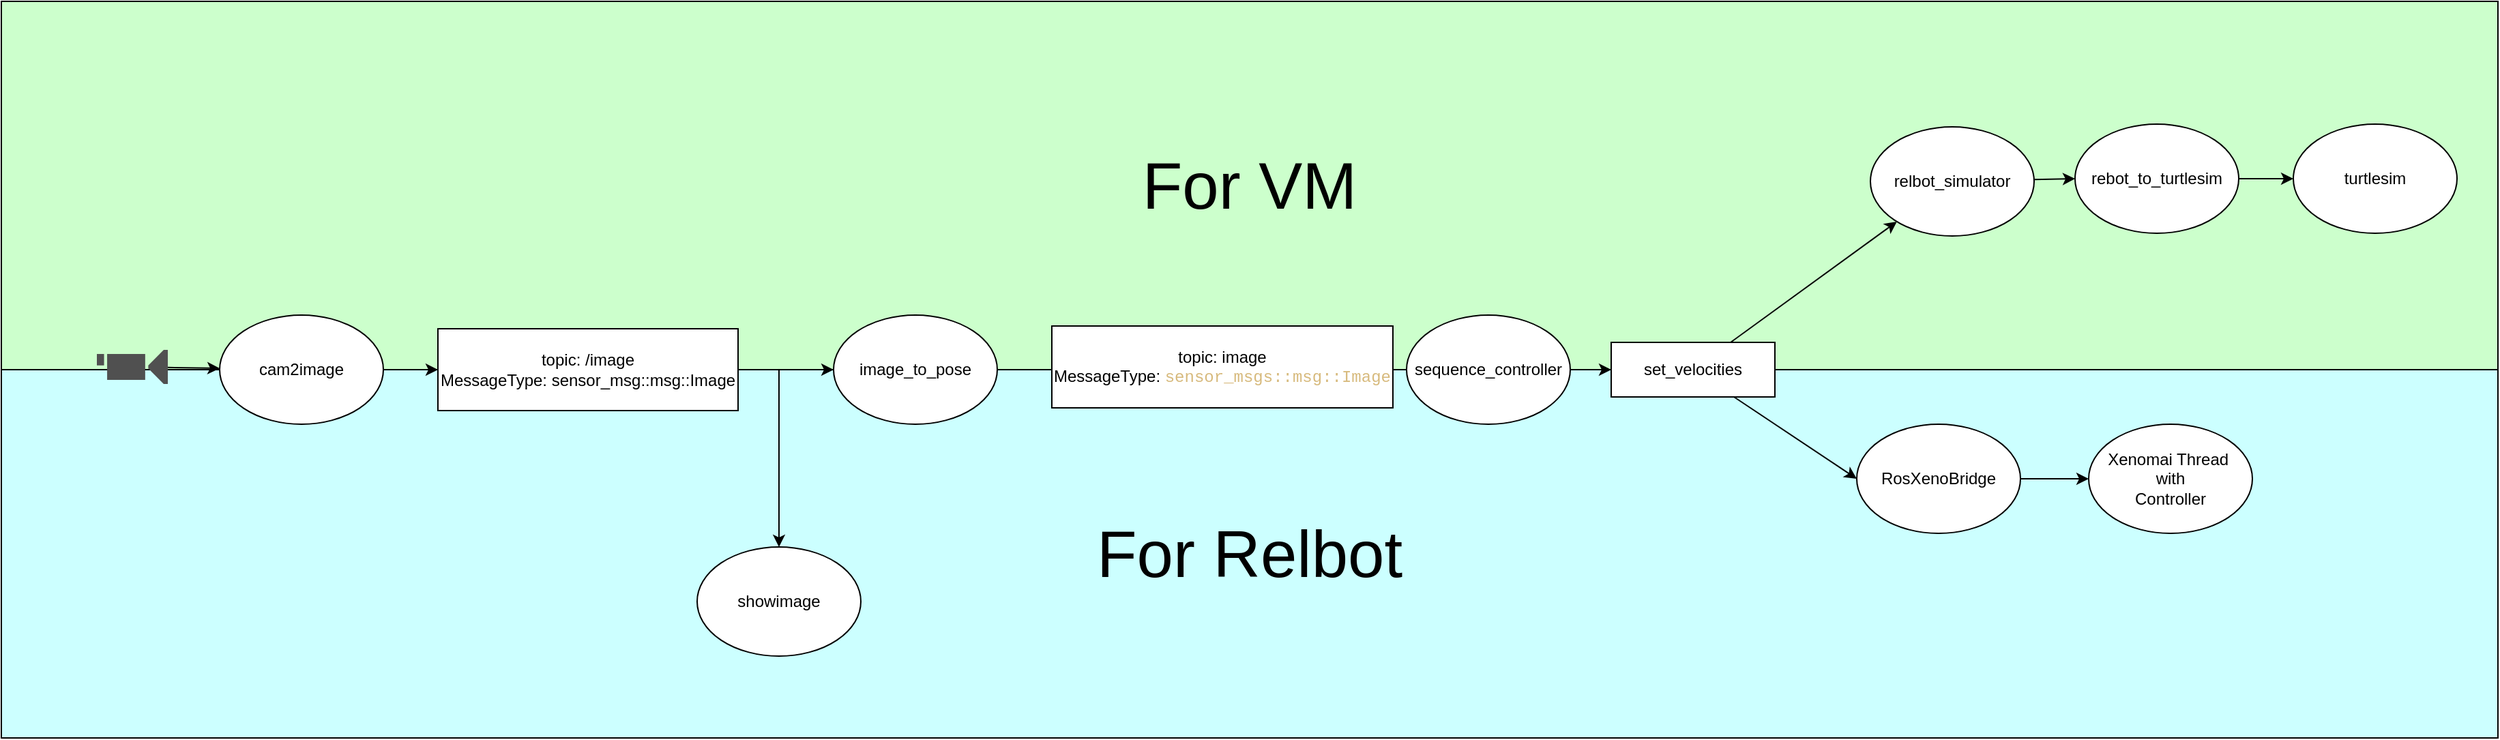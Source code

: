 <mxfile>
    <diagram id="F6yX_vlEq1JJeIn5qmKK" name="Page-1">
        <mxGraphModel dx="2990" dy="1042" grid="1" gridSize="10" guides="1" tooltips="1" connect="1" arrows="1" fold="1" page="1" pageScale="1" pageWidth="850" pageHeight="1100" math="0" shadow="0">
            <root>
                <mxCell id="0"/>
                <mxCell id="1" parent="0"/>
                <mxCell id="38" value="&lt;font style=&quot;font-size: 48px;&quot;&gt;For VM&lt;/font&gt;" style="rounded=0;whiteSpace=wrap;html=1;fillColor=#CCFFCC;" vertex="1" parent="1">
                    <mxGeometry x="-540" y="310" width="1830" height="270" as="geometry"/>
                </mxCell>
                <mxCell id="37" value="&lt;font style=&quot;font-size: 48px;&quot;&gt;For Relbot&lt;/font&gt;" style="rounded=0;whiteSpace=wrap;html=1;fillColor=#CCFFFF;" vertex="1" parent="1">
                    <mxGeometry x="-540" y="580" width="1830" height="270" as="geometry"/>
                </mxCell>
                <mxCell id="7" value="" style="edgeStyle=none;html=1;" parent="1" source="2" target="6" edge="1">
                    <mxGeometry relative="1" as="geometry"/>
                </mxCell>
                <mxCell id="2" value="sequence_controller" style="ellipse;whiteSpace=wrap;html=1;" parent="1" vertex="1">
                    <mxGeometry x="490" y="540" width="120" height="80" as="geometry"/>
                </mxCell>
                <mxCell id="3" value="image_to_pose" style="ellipse;whiteSpace=wrap;html=1;" parent="1" vertex="1">
                    <mxGeometry x="70" y="540" width="120" height="80" as="geometry"/>
                </mxCell>
                <mxCell id="19" style="edgeStyle=none;html=1;" parent="1" source="6" target="11" edge="1">
                    <mxGeometry relative="1" as="geometry"/>
                </mxCell>
                <mxCell id="28" style="edgeStyle=none;html=1;entryX=0;entryY=0.5;entryDx=0;entryDy=0;" parent="1" source="6" target="26" edge="1">
                    <mxGeometry relative="1" as="geometry"/>
                </mxCell>
                <mxCell id="6" value="set_velocities" style="rounded=0;whiteSpace=wrap;html=1;" parent="1" vertex="1">
                    <mxGeometry x="640" y="560" width="120" height="40" as="geometry"/>
                </mxCell>
                <mxCell id="14" style="edgeStyle=none;html=1;" parent="1" source="10" target="13" edge="1">
                    <mxGeometry relative="1" as="geometry"/>
                </mxCell>
                <mxCell id="10" value="" style="sketch=0;pointerEvents=1;shadow=0;dashed=0;html=1;strokeColor=none;fillColor=#505050;labelPosition=center;verticalLabelPosition=bottom;verticalAlign=top;outlineConnect=0;align=center;shape=mxgraph.office.devices.video_camera;" parent="1" vertex="1">
                    <mxGeometry x="-470" y="565.5" width="52" height="25" as="geometry"/>
                </mxCell>
                <mxCell id="18" style="edgeStyle=none;html=1;entryX=0;entryY=0.5;entryDx=0;entryDy=0;" parent="1" source="11" target="16" edge="1">
                    <mxGeometry relative="1" as="geometry"/>
                </mxCell>
                <mxCell id="11" value="relbot_simulator" style="ellipse;whiteSpace=wrap;html=1;" parent="1" vertex="1">
                    <mxGeometry x="830" y="402" width="120" height="80" as="geometry"/>
                </mxCell>
                <mxCell id="32" style="edgeStyle=none;html=1;entryX=0;entryY=0.5;entryDx=0;entryDy=0;" parent="1" source="13" target="31" edge="1">
                    <mxGeometry relative="1" as="geometry"/>
                </mxCell>
                <mxCell id="13" value="cam2image" style="ellipse;whiteSpace=wrap;html=1;" parent="1" vertex="1">
                    <mxGeometry x="-380" y="540" width="120" height="80" as="geometry"/>
                </mxCell>
                <mxCell id="15" value="turtlesim" style="ellipse;whiteSpace=wrap;html=1;" parent="1" vertex="1">
                    <mxGeometry x="1140" y="400" width="120" height="80" as="geometry"/>
                </mxCell>
                <mxCell id="16" value="rebot_to_turtlesim" style="ellipse;whiteSpace=wrap;html=1;" parent="1" vertex="1">
                    <mxGeometry x="980" y="400" width="120" height="80" as="geometry"/>
                </mxCell>
                <mxCell id="17" style="edgeStyle=none;html=1;entryX=0;entryY=0.5;entryDx=0;entryDy=0;" parent="1" source="16" target="15" edge="1">
                    <mxGeometry relative="1" as="geometry"/>
                </mxCell>
                <mxCell id="25" value="topic: image&lt;div&gt;MessageType:&amp;nbsp;&lt;span style=&quot;background-color: rgba(255, 255, 255, 0.1); color: rgb(215, 186, 125); font-family: Consolas, &amp;quot;Courier New&amp;quot;, monospace; text-align: left; white-space-collapse: preserve;&quot;&gt;sensor_msgs::msg::Image&lt;/span&gt;&lt;/div&gt;" style="rounded=0;whiteSpace=wrap;html=1;" parent="1" vertex="1">
                    <mxGeometry x="230" y="548" width="250" height="60" as="geometry"/>
                </mxCell>
                <mxCell id="30" style="edgeStyle=none;html=1;" parent="1" source="26" target="29" edge="1">
                    <mxGeometry relative="1" as="geometry"/>
                </mxCell>
                <mxCell id="26" value="RosXenoBridge" style="ellipse;whiteSpace=wrap;html=1;" parent="1" vertex="1">
                    <mxGeometry x="820" y="620" width="120" height="80" as="geometry"/>
                </mxCell>
                <mxCell id="29" value="Xenomai Thread&amp;nbsp;&lt;div&gt;with&lt;/div&gt;&lt;div&gt;Controller&lt;/div&gt;" style="ellipse;whiteSpace=wrap;html=1;" parent="1" vertex="1">
                    <mxGeometry x="990" y="620" width="120" height="80" as="geometry"/>
                </mxCell>
                <mxCell id="34" style="edgeStyle=none;html=1;entryX=0;entryY=0.5;entryDx=0;entryDy=0;" parent="1" source="31" target="3" edge="1">
                    <mxGeometry relative="1" as="geometry"/>
                </mxCell>
                <mxCell id="31" value="topic: /image&lt;div&gt;&lt;font color=&quot;#000000&quot;&gt;MessageType: sensor_msg::msg::Image&lt;/font&gt;&lt;/div&gt;" style="rounded=0;whiteSpace=wrap;html=1;" parent="1" vertex="1">
                    <mxGeometry x="-220" y="550" width="220" height="60" as="geometry"/>
                </mxCell>
                <mxCell id="35" value="showimage" style="ellipse;whiteSpace=wrap;html=1;" vertex="1" parent="1">
                    <mxGeometry x="-30" y="710" width="120" height="80" as="geometry"/>
                </mxCell>
                <mxCell id="36" value="" style="endArrow=classic;html=1;entryX=0.5;entryY=0;entryDx=0;entryDy=0;" edge="1" parent="1" target="35">
                    <mxGeometry width="50" height="50" relative="1" as="geometry">
                        <mxPoint x="30" y="580" as="sourcePoint"/>
                        <mxPoint x="50" y="640" as="targetPoint"/>
                    </mxGeometry>
                </mxCell>
            </root>
        </mxGraphModel>
    </diagram>
</mxfile>